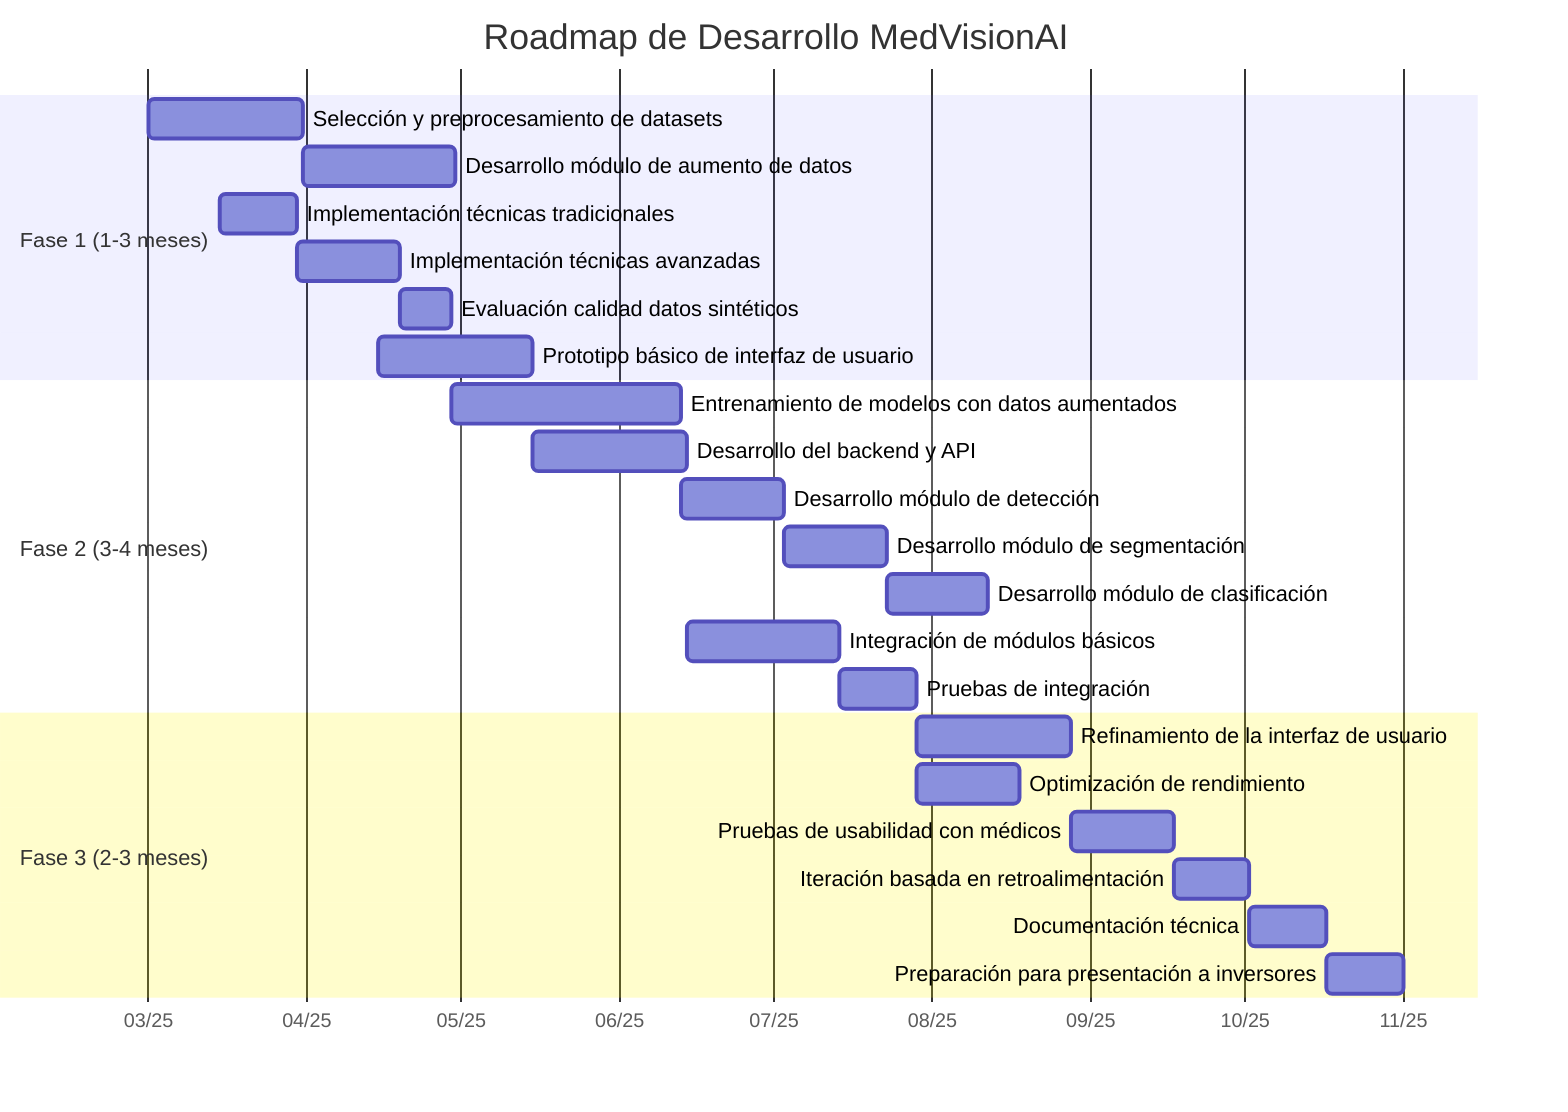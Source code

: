 gantt
    title Roadmap de Desarrollo MedVisionAI
    dateFormat YYYY-MM-DD
    axisFormat %m/%y
    
    section Fase 1 (1-3 meses)
    Selección y preprocesamiento de datasets        :f1_data, 2025-03-01, 30d
    Desarrollo módulo de aumento de datos           :f1_augmentation, after f1_data, 30d
    Implementación técnicas tradicionales           :f1_trad, 2025-03-15, 15d
    Implementación técnicas avanzadas               :f1_adv, after f1_trad, 20d
    Evaluación calidad datos sintéticos             :f1_eval, after f1_adv, 10d
    Prototipo básico de interfaz de usuario         :f1_ui, 2025-04-15, 30d
    
    section Fase 2 (3-4 meses)
    Entrenamiento de modelos con datos aumentados   :f2_train, after f1_eval, 45d
    Desarrollo del backend y API                    :f2_backend, after f1_ui, 30d
    Desarrollo módulo de detección                  :f2_detect, after f2_train, 20d
    Desarrollo módulo de segmentación               :f2_segment, after f2_detect, 20d
    Desarrollo módulo de clasificación              :f2_class, after f2_segment, 20d
    Integración de módulos básicos                  :f2_integ, after f2_backend, 30d
    Pruebas de integración                          :f2_test, after f2_integ, 15d
    
    section Fase 3 (2-3 meses)
    Refinamiento de la interfaz de usuario          :f3_ui, after f2_test, 30d
    Optimización de rendimiento                     :f3_opt, after f2_test, 20d
    Pruebas de usabilidad con médicos               :f3_usability, after f3_ui, 20d
    Iteración basada en retroalimentación           :f3_iteration, after f3_usability, 15d
    Documentación técnica                           :f3_doc, after f3_iteration, 15d
    Preparación para presentación a inversores      :f3_investor, after f3_doc, 15d